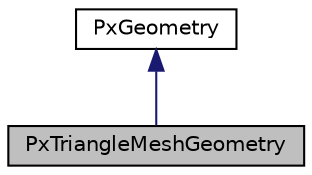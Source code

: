 digraph "PxTriangleMeshGeometry"
{
  edge [fontname="Helvetica",fontsize="10",labelfontname="Helvetica",labelfontsize="10"];
  node [fontname="Helvetica",fontsize="10",shape=record];
  Node0 [label="PxTriangleMeshGeometry",height=0.2,width=0.4,color="black", fillcolor="grey75", style="filled", fontcolor="black"];
  Node1 -> Node0 [dir="back",color="midnightblue",fontsize="10",style="solid",fontname="Helvetica"];
  Node1 [label="PxGeometry",height=0.2,width=0.4,color="black", fillcolor="white", style="filled",URL="$classPxGeometry.html",tooltip="A geometry object. "];
}

